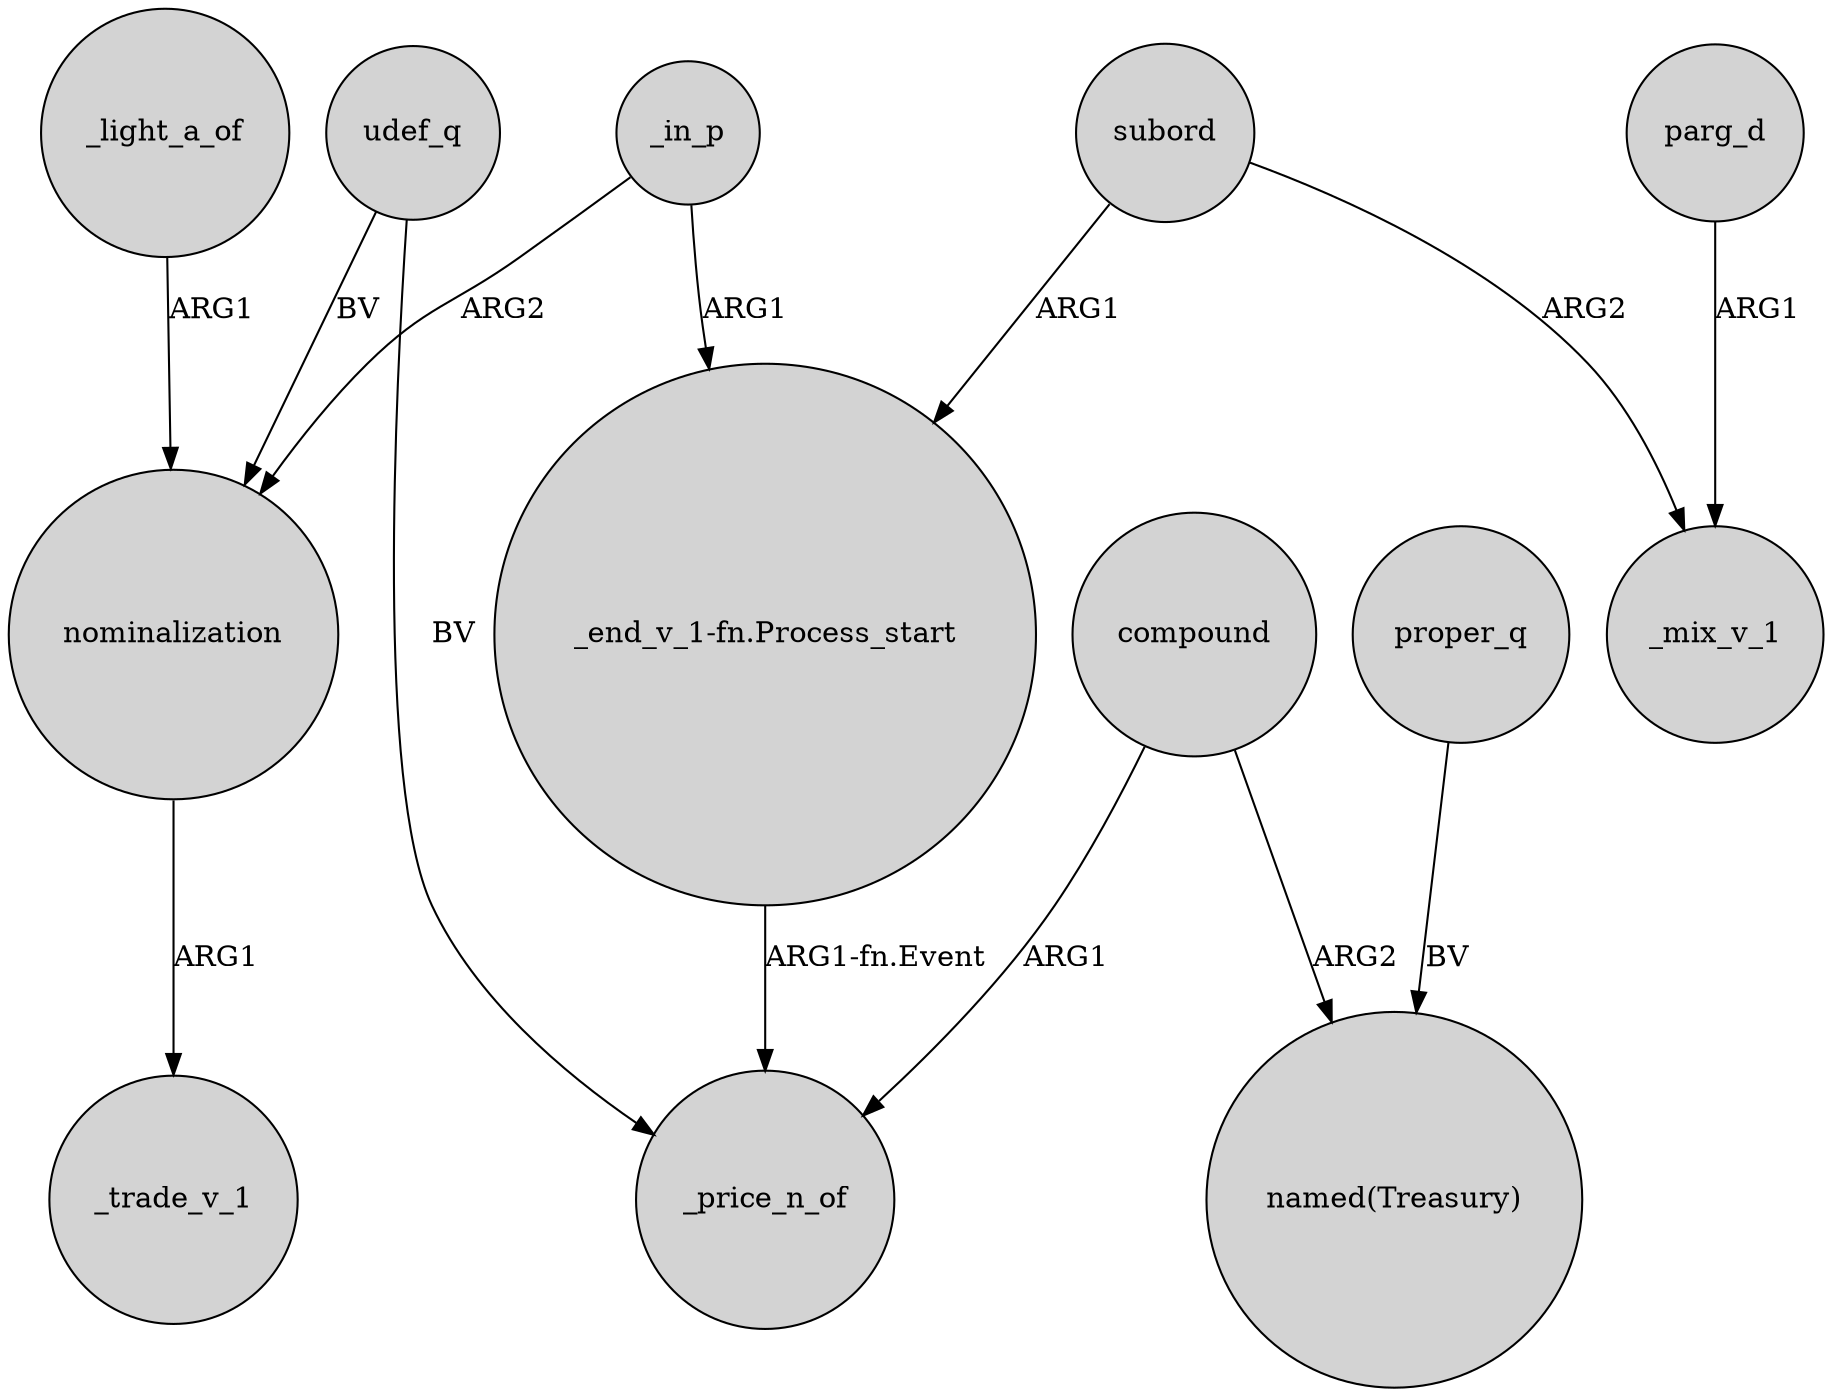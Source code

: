 digraph {
	node [shape=circle style=filled]
	_in_p -> "_end_v_1-fn.Process_start" [label=ARG1]
	subord -> "_end_v_1-fn.Process_start" [label=ARG1]
	compound -> "named(Treasury)" [label=ARG2]
	parg_d -> _mix_v_1 [label=ARG1]
	"_end_v_1-fn.Process_start" -> _price_n_of [label="ARG1-fn.Event"]
	_light_a_of -> nominalization [label=ARG1]
	_in_p -> nominalization [label=ARG2]
	compound -> _price_n_of [label=ARG1]
	udef_q -> _price_n_of [label=BV]
	subord -> _mix_v_1 [label=ARG2]
	nominalization -> _trade_v_1 [label=ARG1]
	proper_q -> "named(Treasury)" [label=BV]
	udef_q -> nominalization [label=BV]
}
